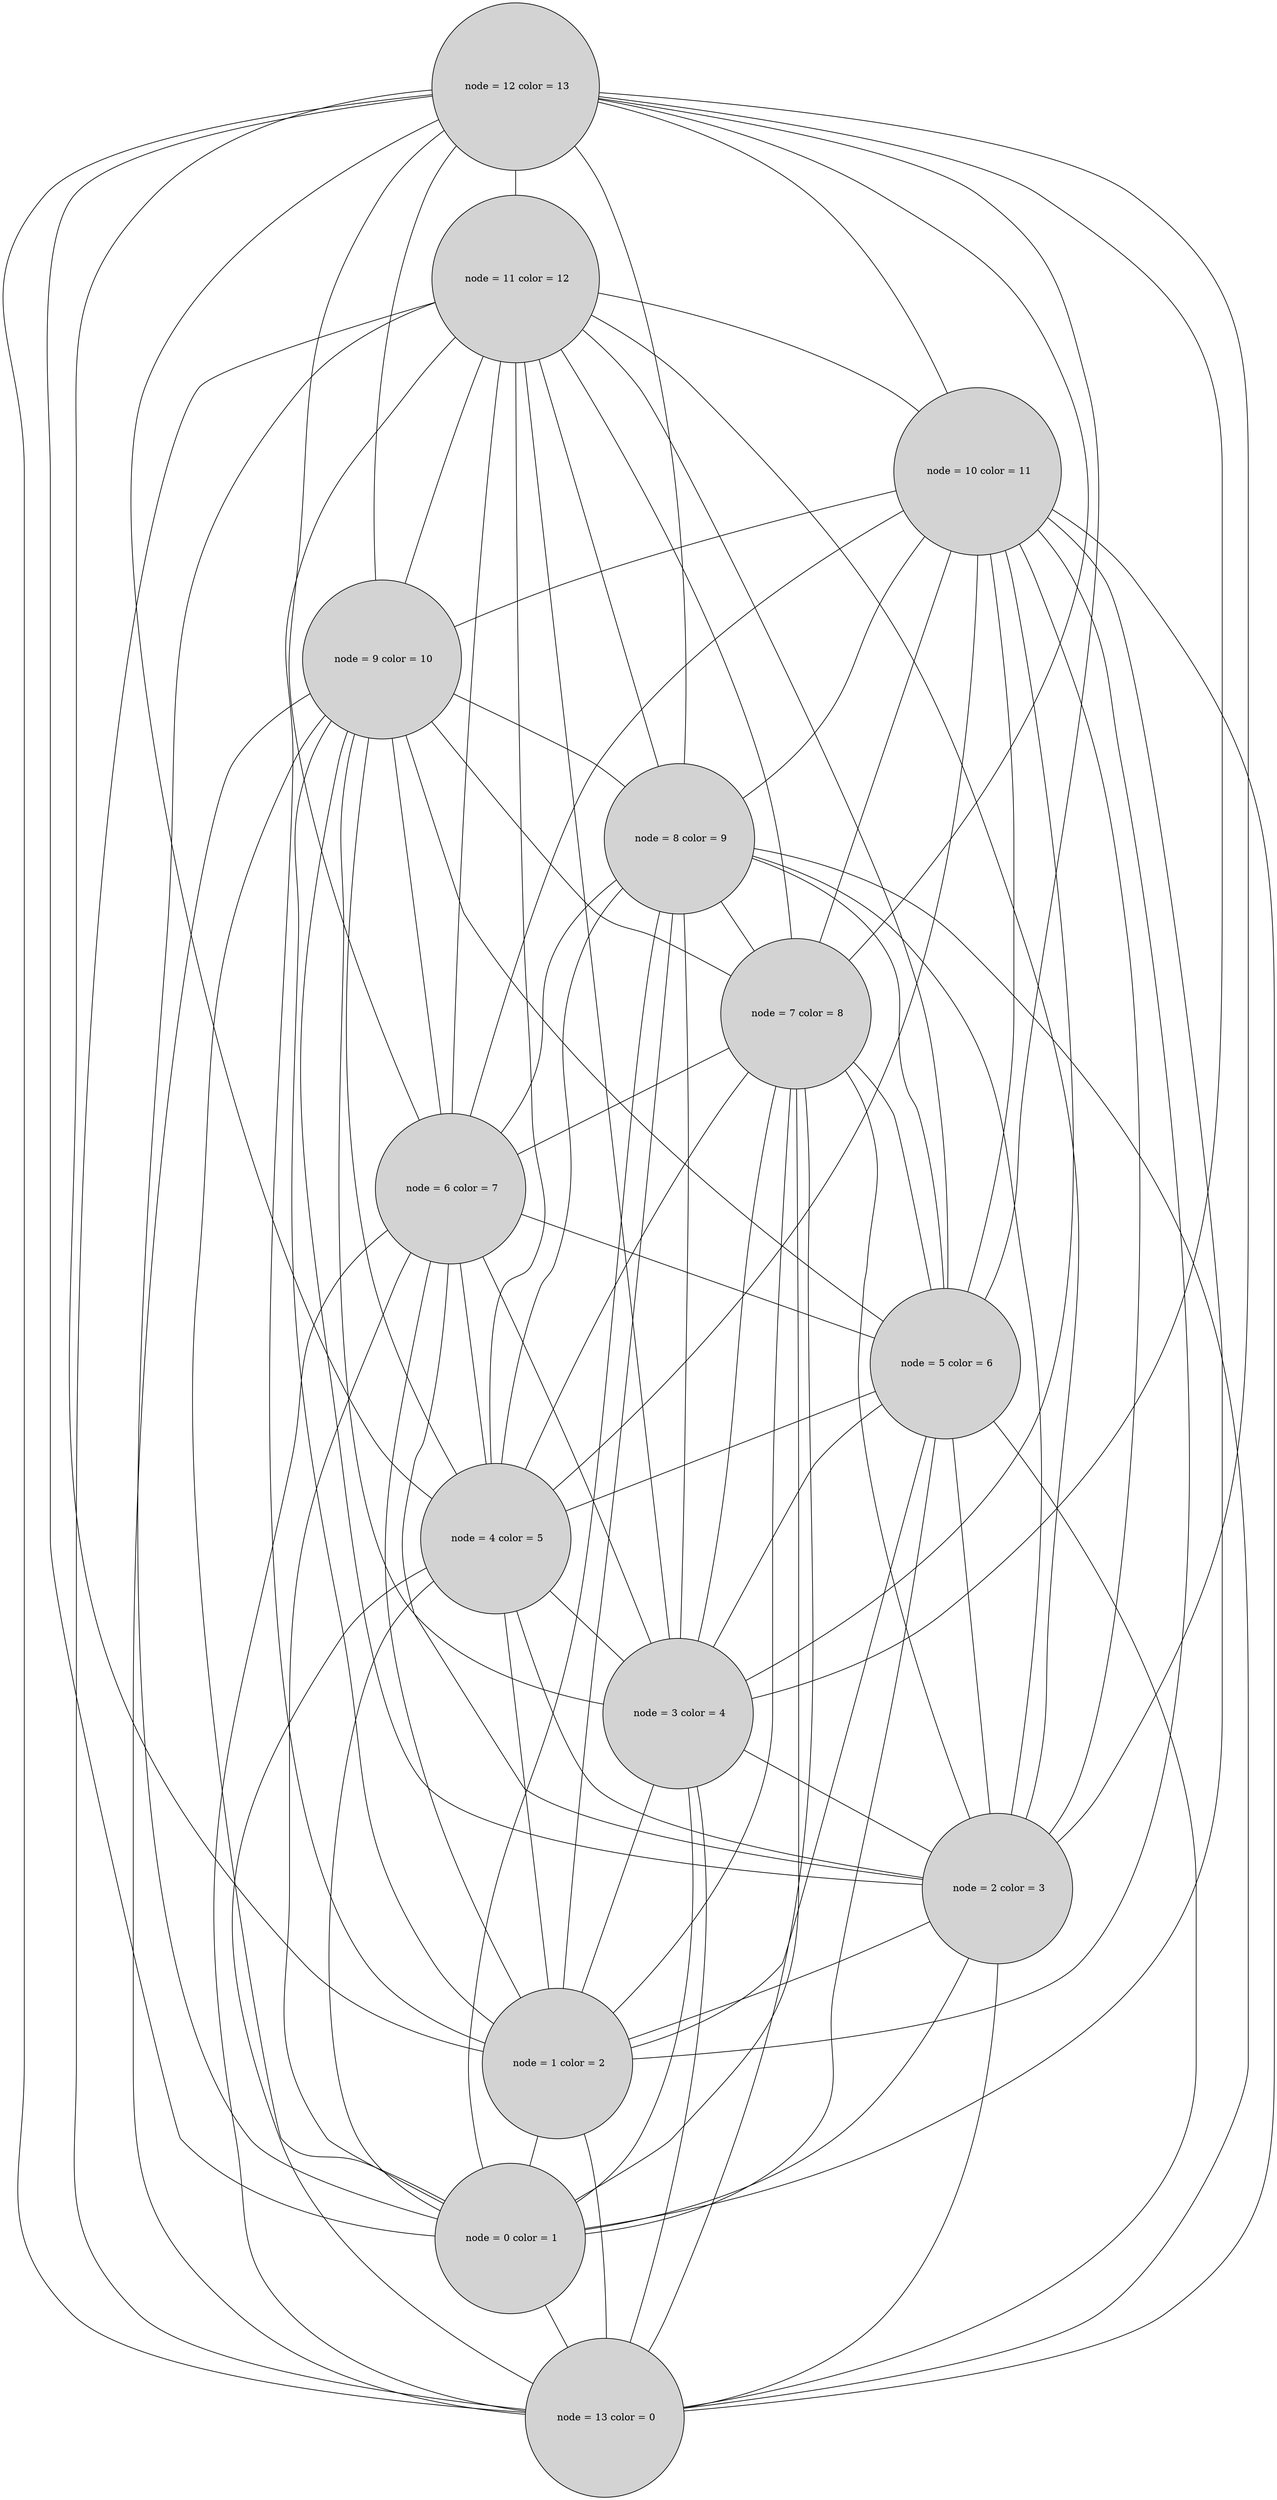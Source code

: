 graph G { 
graph [splines = true] node [height=0.4 shape=circle style=filled]
13 [ label= " node = 13 color = 0"] ;
11 [ label= " node = 11 color = 12"] ;
12 [ label= " node = 12 color = 13"] ;
3 [ label= " node = 3 color = 4"] ;
2 [ label= " node = 2 color = 3"] ;
1 [ label= " node = 1 color = 2"] ;
10 [ label= " node = 10 color = 11"] ;
0 [ label= " node = 0 color = 1"] ;
7 [ label= " node = 7 color = 8"] ;
6 [ label= " node = 6 color = 7"] ;
5 [ label= " node = 5 color = 6"] ;
4 [ label= " node = 4 color = 5"] ;
9 [ label= " node = 9 color = 10"] ;
8 [ label= " node = 8 color = 9"] ;
11 -- 0;
11 -- 1;
11 -- 2;
11 -- 3;
11 -- 4;
11 -- 5;
11 -- 6;
11 -- 7;
11 -- 8;
11 -- 9;
11 -- 10;
11 -- 13;
12 -- 0;
12 -- 1;
12 -- 2;
12 -- 3;
12 -- 4;
12 -- 5;
12 -- 6;
12 -- 7;
12 -- 8;
12 -- 9;
12 -- 10;
12 -- 11;
12 -- 13;
3 -- 0;
3 -- 1;
3 -- 2;
3 -- 13;
2 -- 0;
2 -- 1;
2 -- 13;
1 -- 0;
1 -- 13;
10 -- 0;
10 -- 1;
10 -- 2;
10 -- 3;
10 -- 4;
10 -- 5;
10 -- 6;
10 -- 7;
10 -- 8;
10 -- 9;
10 -- 13;
0 -- 13;
7 -- 0;
7 -- 1;
7 -- 2;
7 -- 3;
7 -- 4;
7 -- 5;
7 -- 6;
7 -- 13;
6 -- 0;
6 -- 1;
6 -- 2;
6 -- 3;
6 -- 4;
6 -- 5;
6 -- 13;
5 -- 0;
5 -- 1;
5 -- 2;
5 -- 3;
5 -- 4;
5 -- 13;
4 -- 0;
4 -- 1;
4 -- 2;
4 -- 3;
4 -- 13;
9 -- 0;
9 -- 1;
9 -- 2;
9 -- 3;
9 -- 4;
9 -- 5;
9 -- 6;
9 -- 7;
9 -- 8;
9 -- 13;
8 -- 0;
8 -- 1;
8 -- 2;
8 -- 3;
8 -- 4;
8 -- 5;
8 -- 6;
8 -- 7;
8 -- 13;
}